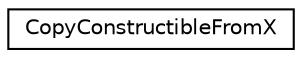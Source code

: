 digraph "Graphical Class Hierarchy"
{
  edge [fontname="Helvetica",fontsize="10",labelfontname="Helvetica",labelfontsize="10"];
  node [fontname="Helvetica",fontsize="10",shape=record];
  rankdir="LR";
  Node0 [label="CopyConstructibleFromX",height=0.2,width=0.4,color="black", fillcolor="white", style="filled",URL="$struct_copy_constructible_from_x.html"];
}
